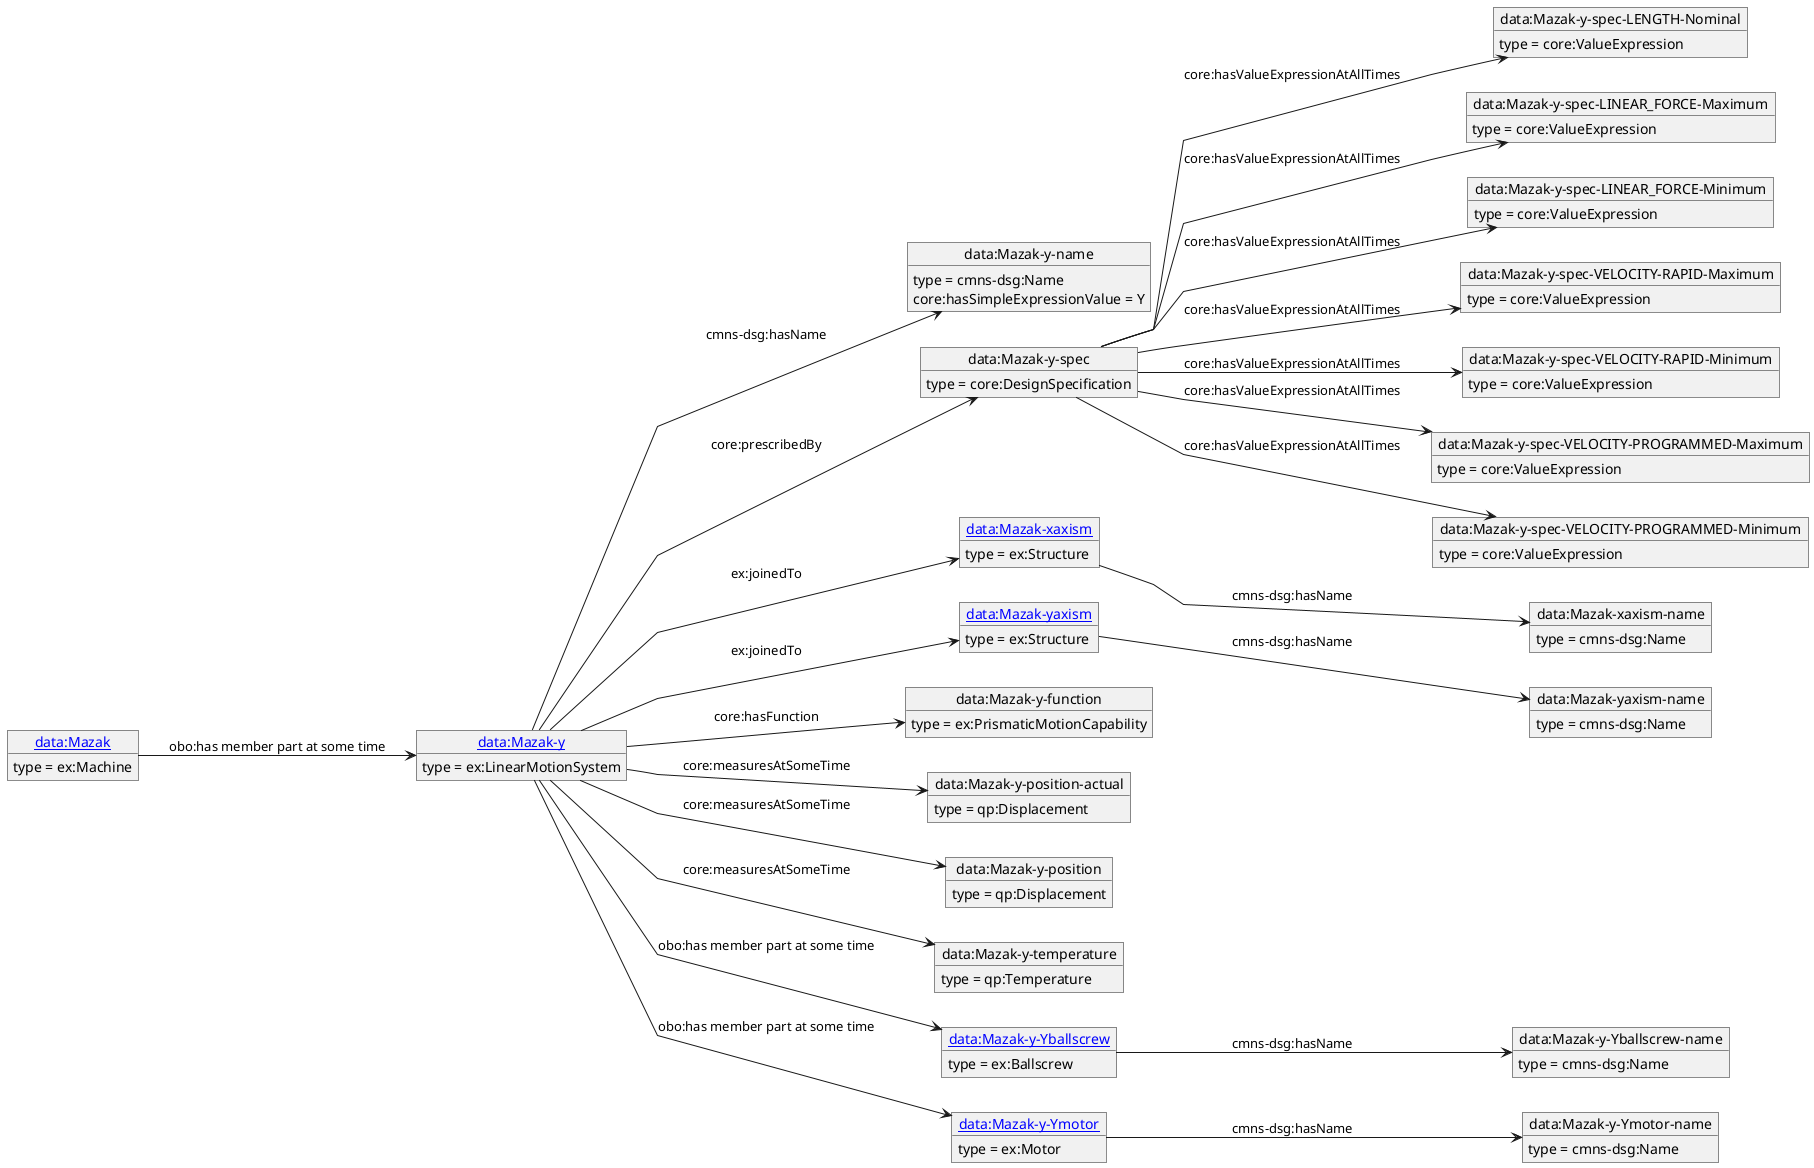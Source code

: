 @startuml
skinparam linetype polyline
left to right direction
object "[[./Mazak-y.html data:Mazak-y]]" as o1 {
 type = ex:LinearMotionSystem
 }
object "data:Mazak-y-name" as o2 {
 type = cmns-dsg:Name
 }
object "data:Mazak-y-spec" as o3 {
 type = core:DesignSpecification
 }
object "data:Mazak-y-spec-LENGTH-Nominal" as o4 {
 type = core:ValueExpression
 }
object "data:Mazak-y-spec-LINEAR_FORCE-Maximum" as o5 {
 type = core:ValueExpression
 }
object "data:Mazak-y-spec-LINEAR_FORCE-Minimum" as o6 {
 type = core:ValueExpression
 }
object "data:Mazak-y-spec-VELOCITY-RAPID-Maximum" as o7 {
 type = core:ValueExpression
 }
object "data:Mazak-y-spec-VELOCITY-RAPID-Minimum" as o8 {
 type = core:ValueExpression
 }
object "data:Mazak-y-spec-VELOCITY-PROGRAMMED-Maximum" as o9 {
 type = core:ValueExpression
 }
object "data:Mazak-y-spec-VELOCITY-PROGRAMMED-Minimum" as o10 {
 type = core:ValueExpression
 }
object "[[./Mazak-xaxism.html data:Mazak-xaxism]]" as o11 {
 type = ex:Structure
 }
object "data:Mazak-xaxism-name" as o12 {
 type = cmns-dsg:Name
 }
object "[[./Mazak-yaxism.html data:Mazak-yaxism]]" as o13 {
 type = ex:Structure
 }
object "data:Mazak-yaxism-name" as o14 {
 type = cmns-dsg:Name
 }
object "data:Mazak-y-function" as o15 {
 type = ex:PrismaticMotionCapability
 }
object "data:Mazak-y-position-actual" as o16 {
 type = qp:Displacement
 }
object "data:Mazak-y-position" as o17 {
 type = qp:Displacement
 }
object "data:Mazak-y-temperature" as o18 {
 type = qp:Temperature
 }
object "[[./Mazak-y-Yballscrew.html data:Mazak-y-Yballscrew]]" as o19 {
 type = ex:Ballscrew
 }
object "data:Mazak-y-Yballscrew-name" as o20 {
 type = cmns-dsg:Name
 }
object "[[./Mazak-y-Ymotor.html data:Mazak-y-Ymotor]]" as o21 {
 type = ex:Motor
 }
object "data:Mazak-y-Ymotor-name" as o22 {
 type = cmns-dsg:Name
 }
object "[[./Mazak.html data:Mazak]]" as o23 {
 type = ex:Machine
 }
o1 --> o2 : cmns-dsg:hasName
o2 : core:hasSimpleExpressionValue = Y
o1 --> o3 : core:prescribedBy
o3 --> o4 : core:hasValueExpressionAtAllTimes
o3 --> o5 : core:hasValueExpressionAtAllTimes
o3 --> o6 : core:hasValueExpressionAtAllTimes
o3 --> o7 : core:hasValueExpressionAtAllTimes
o3 --> o8 : core:hasValueExpressionAtAllTimes
o3 --> o9 : core:hasValueExpressionAtAllTimes
o3 --> o10 : core:hasValueExpressionAtAllTimes
o1 --> o11 : ex:joinedTo
o11 --> o12 : cmns-dsg:hasName
o1 --> o13 : ex:joinedTo
o13 --> o14 : cmns-dsg:hasName
o1 --> o15 : core:hasFunction
o1 --> o16 : core:measuresAtSomeTime
o1 --> o17 : core:measuresAtSomeTime
o1 --> o18 : core:measuresAtSomeTime
o1 --> o19 : obo:has member part at some time
o19 --> o20 : cmns-dsg:hasName
o1 --> o21 : obo:has member part at some time
o21 --> o22 : cmns-dsg:hasName
o23 --> o1 : obo:has member part at some time
@enduml
